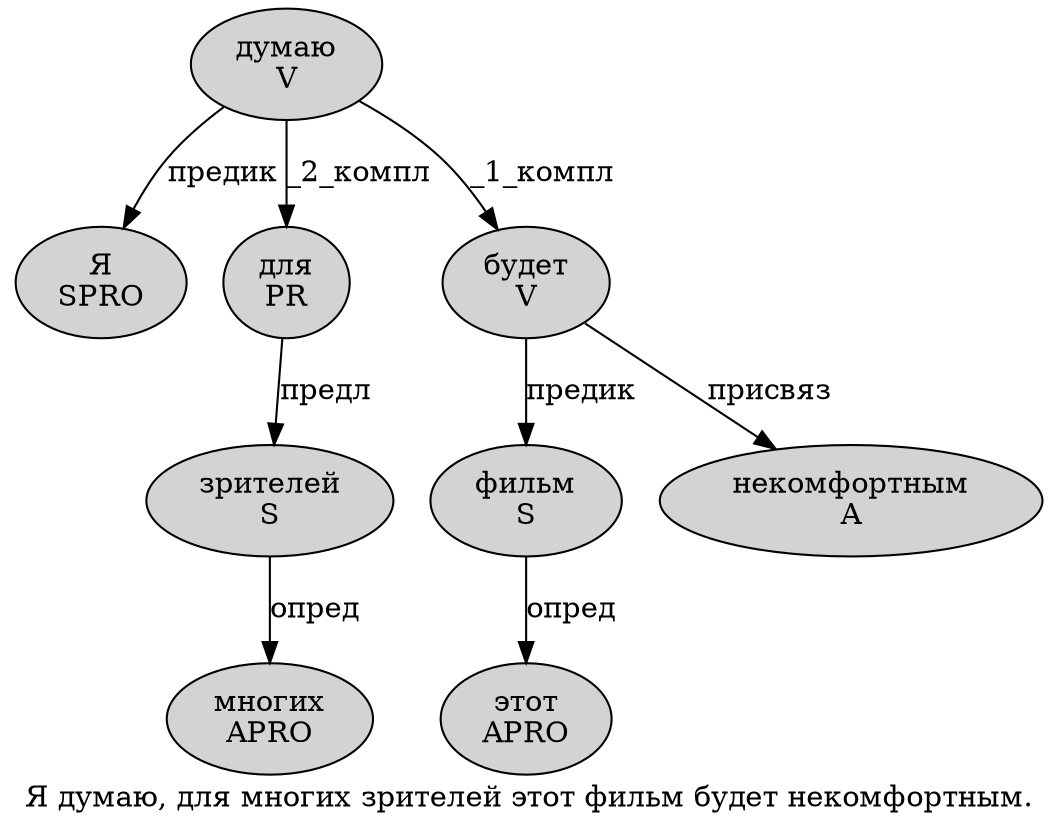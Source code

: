 digraph SENTENCE_432 {
	graph [label="Я думаю, для многих зрителей этот фильм будет некомфортным."]
	node [style=filled]
		0 [label="Я
SPRO" color="" fillcolor=lightgray penwidth=1 shape=ellipse]
		1 [label="думаю
V" color="" fillcolor=lightgray penwidth=1 shape=ellipse]
		3 [label="для
PR" color="" fillcolor=lightgray penwidth=1 shape=ellipse]
		4 [label="многих
APRO" color="" fillcolor=lightgray penwidth=1 shape=ellipse]
		5 [label="зрителей
S" color="" fillcolor=lightgray penwidth=1 shape=ellipse]
		6 [label="этот
APRO" color="" fillcolor=lightgray penwidth=1 shape=ellipse]
		7 [label="фильм
S" color="" fillcolor=lightgray penwidth=1 shape=ellipse]
		8 [label="будет
V" color="" fillcolor=lightgray penwidth=1 shape=ellipse]
		9 [label="некомфортным
A" color="" fillcolor=lightgray penwidth=1 shape=ellipse]
			5 -> 4 [label="опред"]
			3 -> 5 [label="предл"]
			8 -> 7 [label="предик"]
			8 -> 9 [label="присвяз"]
			7 -> 6 [label="опред"]
			1 -> 0 [label="предик"]
			1 -> 3 [label="_2_компл"]
			1 -> 8 [label="_1_компл"]
}